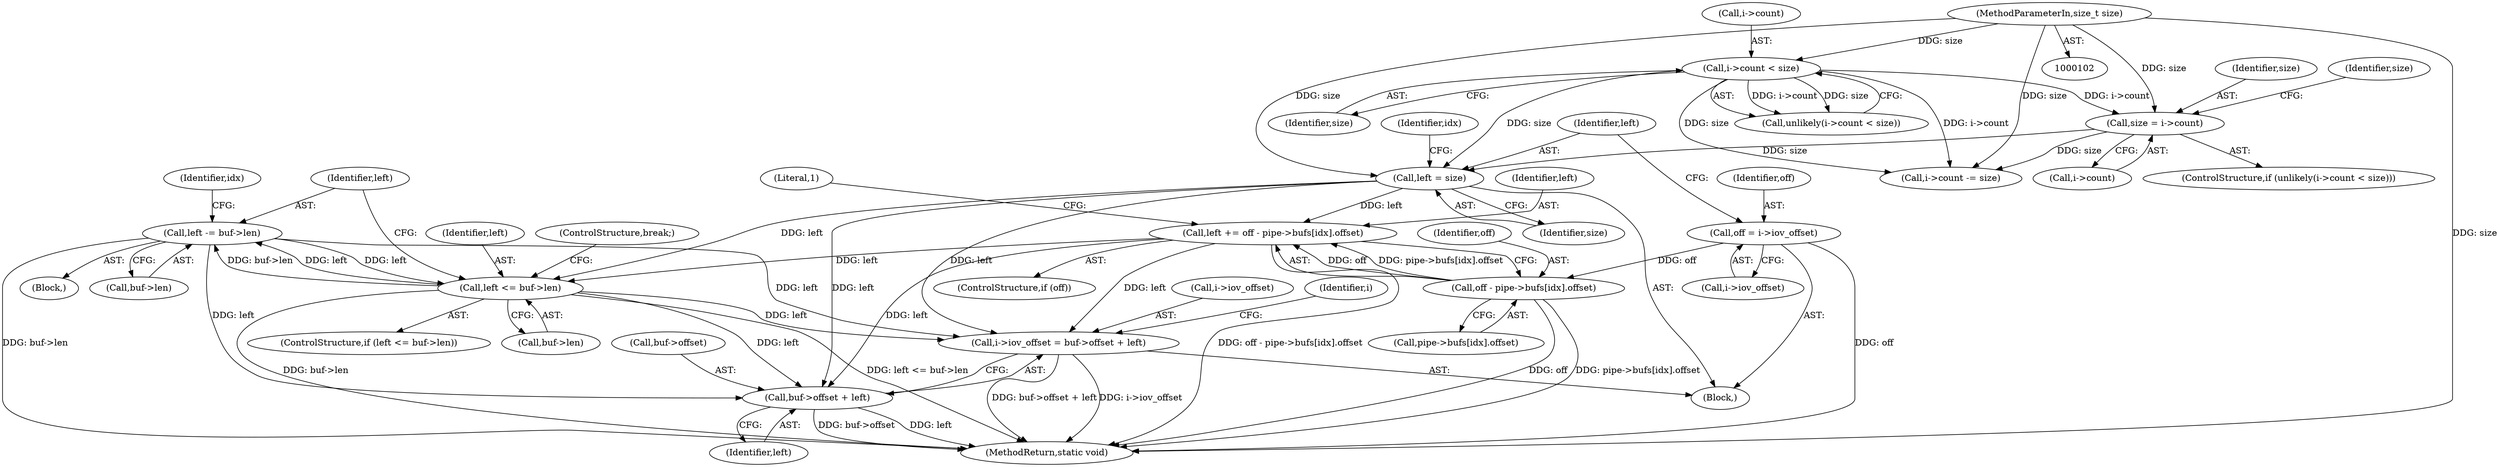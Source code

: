 digraph "0_linux_b9dc6f65bc5e232d1c05fe34b5daadc7e8bbf1fb_0@pointer" {
"1000175" [label="(Call,left -= buf->len)"];
"1000169" [label="(Call,left <= buf->len)"];
"1000175" [label="(Call,left -= buf->len)"];
"1000135" [label="(Call,left = size)"];
"1000114" [label="(Call,i->count < size)"];
"1000104" [label="(MethodParameterIn,size_t size)"];
"1000119" [label="(Call,size = i->count)"];
"1000146" [label="(Call,left += off - pipe->bufs[idx].offset)"];
"1000148" [label="(Call,off - pipe->bufs[idx].offset)"];
"1000129" [label="(Call,off = i->iov_offset)"];
"1000190" [label="(Call,i->iov_offset = buf->offset + left)"];
"1000194" [label="(Call,buf->offset + left)"];
"1000175" [label="(Call,left -= buf->len)"];
"1000126" [label="(Block,)"];
"1000198" [label="(Identifier,left)"];
"1000191" [label="(Call,i->iov_offset)"];
"1000177" [label="(Call,buf->len)"];
"1000137" [label="(Identifier,size)"];
"1000194" [label="(Call,buf->offset + left)"];
"1000130" [label="(Identifier,off)"];
"1000206" [label="(MethodReturn,static void)"];
"1000104" [label="(MethodParameterIn,size_t size)"];
"1000171" [label="(Call,buf->len)"];
"1000140" [label="(Identifier,idx)"];
"1000113" [label="(Call,unlikely(i->count < size))"];
"1000120" [label="(Identifier,size)"];
"1000190" [label="(Call,i->iov_offset = buf->offset + left)"];
"1000119" [label="(Call,size = i->count)"];
"1000118" [label="(Identifier,size)"];
"1000136" [label="(Identifier,left)"];
"1000148" [label="(Call,off - pipe->bufs[idx].offset)"];
"1000135" [label="(Call,left = size)"];
"1000169" [label="(Call,left <= buf->len)"];
"1000147" [label="(Identifier,left)"];
"1000146" [label="(Call,left += off - pipe->bufs[idx].offset)"];
"1000129" [label="(Call,off = i->iov_offset)"];
"1000131" [label="(Call,i->iov_offset)"];
"1000159" [label="(Block,)"];
"1000125" [label="(Identifier,size)"];
"1000112" [label="(ControlStructure,if (unlikely(i->count < size)))"];
"1000168" [label="(ControlStructure,if (left <= buf->len))"];
"1000149" [label="(Identifier,off)"];
"1000195" [label="(Call,buf->offset)"];
"1000115" [label="(Call,i->count)"];
"1000201" [label="(Identifier,i)"];
"1000176" [label="(Identifier,left)"];
"1000170" [label="(Identifier,left)"];
"1000174" [label="(ControlStructure,break;)"];
"1000114" [label="(Call,i->count < size)"];
"1000150" [label="(Call,pipe->bufs[idx].offset)"];
"1000158" [label="(Literal,1)"];
"1000199" [label="(Call,i->count -= size)"];
"1000121" [label="(Call,i->count)"];
"1000181" [label="(Identifier,idx)"];
"1000144" [label="(ControlStructure,if (off))"];
"1000175" -> "1000159"  [label="AST: "];
"1000175" -> "1000177"  [label="CFG: "];
"1000176" -> "1000175"  [label="AST: "];
"1000177" -> "1000175"  [label="AST: "];
"1000181" -> "1000175"  [label="CFG: "];
"1000175" -> "1000206"  [label="DDG: buf->len"];
"1000175" -> "1000169"  [label="DDG: left"];
"1000169" -> "1000175"  [label="DDG: buf->len"];
"1000169" -> "1000175"  [label="DDG: left"];
"1000175" -> "1000190"  [label="DDG: left"];
"1000175" -> "1000194"  [label="DDG: left"];
"1000169" -> "1000168"  [label="AST: "];
"1000169" -> "1000171"  [label="CFG: "];
"1000170" -> "1000169"  [label="AST: "];
"1000171" -> "1000169"  [label="AST: "];
"1000174" -> "1000169"  [label="CFG: "];
"1000176" -> "1000169"  [label="CFG: "];
"1000169" -> "1000206"  [label="DDG: buf->len"];
"1000169" -> "1000206"  [label="DDG: left <= buf->len"];
"1000135" -> "1000169"  [label="DDG: left"];
"1000146" -> "1000169"  [label="DDG: left"];
"1000169" -> "1000190"  [label="DDG: left"];
"1000169" -> "1000194"  [label="DDG: left"];
"1000135" -> "1000126"  [label="AST: "];
"1000135" -> "1000137"  [label="CFG: "];
"1000136" -> "1000135"  [label="AST: "];
"1000137" -> "1000135"  [label="AST: "];
"1000140" -> "1000135"  [label="CFG: "];
"1000114" -> "1000135"  [label="DDG: size"];
"1000119" -> "1000135"  [label="DDG: size"];
"1000104" -> "1000135"  [label="DDG: size"];
"1000135" -> "1000146"  [label="DDG: left"];
"1000135" -> "1000190"  [label="DDG: left"];
"1000135" -> "1000194"  [label="DDG: left"];
"1000114" -> "1000113"  [label="AST: "];
"1000114" -> "1000118"  [label="CFG: "];
"1000115" -> "1000114"  [label="AST: "];
"1000118" -> "1000114"  [label="AST: "];
"1000113" -> "1000114"  [label="CFG: "];
"1000114" -> "1000113"  [label="DDG: i->count"];
"1000114" -> "1000113"  [label="DDG: size"];
"1000104" -> "1000114"  [label="DDG: size"];
"1000114" -> "1000119"  [label="DDG: i->count"];
"1000114" -> "1000199"  [label="DDG: size"];
"1000114" -> "1000199"  [label="DDG: i->count"];
"1000104" -> "1000102"  [label="AST: "];
"1000104" -> "1000206"  [label="DDG: size"];
"1000104" -> "1000119"  [label="DDG: size"];
"1000104" -> "1000199"  [label="DDG: size"];
"1000119" -> "1000112"  [label="AST: "];
"1000119" -> "1000121"  [label="CFG: "];
"1000120" -> "1000119"  [label="AST: "];
"1000121" -> "1000119"  [label="AST: "];
"1000125" -> "1000119"  [label="CFG: "];
"1000119" -> "1000199"  [label="DDG: size"];
"1000146" -> "1000144"  [label="AST: "];
"1000146" -> "1000148"  [label="CFG: "];
"1000147" -> "1000146"  [label="AST: "];
"1000148" -> "1000146"  [label="AST: "];
"1000158" -> "1000146"  [label="CFG: "];
"1000146" -> "1000206"  [label="DDG: off - pipe->bufs[idx].offset"];
"1000148" -> "1000146"  [label="DDG: off"];
"1000148" -> "1000146"  [label="DDG: pipe->bufs[idx].offset"];
"1000146" -> "1000190"  [label="DDG: left"];
"1000146" -> "1000194"  [label="DDG: left"];
"1000148" -> "1000150"  [label="CFG: "];
"1000149" -> "1000148"  [label="AST: "];
"1000150" -> "1000148"  [label="AST: "];
"1000148" -> "1000206"  [label="DDG: off"];
"1000148" -> "1000206"  [label="DDG: pipe->bufs[idx].offset"];
"1000129" -> "1000148"  [label="DDG: off"];
"1000129" -> "1000126"  [label="AST: "];
"1000129" -> "1000131"  [label="CFG: "];
"1000130" -> "1000129"  [label="AST: "];
"1000131" -> "1000129"  [label="AST: "];
"1000136" -> "1000129"  [label="CFG: "];
"1000129" -> "1000206"  [label="DDG: off"];
"1000190" -> "1000126"  [label="AST: "];
"1000190" -> "1000194"  [label="CFG: "];
"1000191" -> "1000190"  [label="AST: "];
"1000194" -> "1000190"  [label="AST: "];
"1000201" -> "1000190"  [label="CFG: "];
"1000190" -> "1000206"  [label="DDG: buf->offset + left"];
"1000190" -> "1000206"  [label="DDG: i->iov_offset"];
"1000194" -> "1000198"  [label="CFG: "];
"1000195" -> "1000194"  [label="AST: "];
"1000198" -> "1000194"  [label="AST: "];
"1000194" -> "1000206"  [label="DDG: buf->offset"];
"1000194" -> "1000206"  [label="DDG: left"];
}
